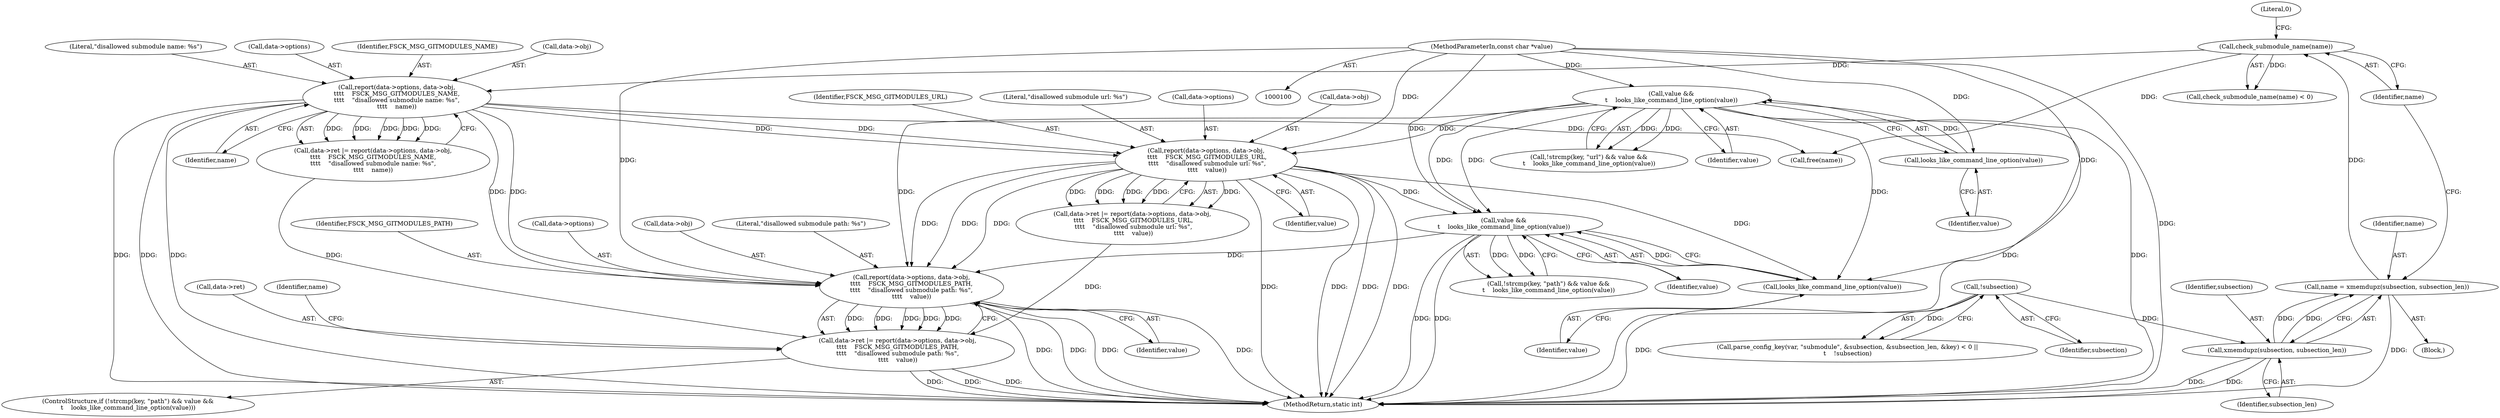 digraph "0_git_1a7fd1fb2998002da6e9ff2ee46e1bdd25ee8404@pointer" {
"1000192" [label="(Call,report(data->options, data->obj,\n\t\t\t\t    FSCK_MSG_GITMODULES_PATH,\n\t\t\t\t    \"disallowed submodule path: %s\",\n\t\t\t\t    value))"];
"1000168" [label="(Call,report(data->options, data->obj,\n \t\t\t\t    FSCK_MSG_GITMODULES_URL,\n \t\t\t\t    \"disallowed submodule url: %s\",\n \t\t\t\t    value))"];
"1000144" [label="(Call,report(data->options, data->obj,\n\t\t\t\t    FSCK_MSG_GITMODULES_NAME,\n\t\t\t\t    \"disallowed submodule name: %s\",\n\t\t\t\t    name))"];
"1000137" [label="(Call,check_submodule_name(name))"];
"1000130" [label="(Call,name = xmemdupz(subsection, subsection_len))"];
"1000132" [label="(Call,xmemdupz(subsection, subsection_len))"];
"1000126" [label="(Call,!subsection)"];
"1000160" [label="(Call,value &&\n\t    looks_like_command_line_option(value))"];
"1000162" [label="(Call,looks_like_command_line_option(value))"];
"1000102" [label="(MethodParameterIn,const char *value)"];
"1000184" [label="(Call,value &&\n\t    looks_like_command_line_option(value))"];
"1000186" [label="(Call,looks_like_command_line_option(value))"];
"1000188" [label="(Call,data->ret |= report(data->options, data->obj,\n\t\t\t\t    FSCK_MSG_GITMODULES_PATH,\n\t\t\t\t    \"disallowed submodule path: %s\",\n\t\t\t\t    value))"];
"1000168" [label="(Call,report(data->options, data->obj,\n \t\t\t\t    FSCK_MSG_GITMODULES_URL,\n \t\t\t\t    \"disallowed submodule url: %s\",\n \t\t\t\t    value))"];
"1000201" [label="(Identifier,value)"];
"1000189" [label="(Call,data->ret)"];
"1000148" [label="(Call,data->obj)"];
"1000138" [label="(Identifier,name)"];
"1000185" [label="(Identifier,value)"];
"1000193" [label="(Call,data->options)"];
"1000175" [label="(Identifier,FSCK_MSG_GITMODULES_URL)"];
"1000176" [label="(Literal,\"disallowed submodule url: %s\")"];
"1000163" [label="(Identifier,value)"];
"1000203" [label="(Identifier,name)"];
"1000196" [label="(Call,data->obj)"];
"1000155" [label="(Call,!strcmp(key, \"url\") && value &&\n\t    looks_like_command_line_option(value))"];
"1000169" [label="(Call,data->options)"];
"1000179" [label="(Call,!strcmp(key, \"path\") && value &&\n\t    looks_like_command_line_option(value))"];
"1000139" [label="(Literal,0)"];
"1000206" [label="(MethodReturn,static int)"];
"1000152" [label="(Literal,\"disallowed submodule name: %s\")"];
"1000192" [label="(Call,report(data->options, data->obj,\n\t\t\t\t    FSCK_MSG_GITMODULES_PATH,\n\t\t\t\t    \"disallowed submodule path: %s\",\n\t\t\t\t    value))"];
"1000140" [label="(Call,data->ret |= report(data->options, data->obj,\n\t\t\t\t    FSCK_MSG_GITMODULES_NAME,\n\t\t\t\t    \"disallowed submodule name: %s\",\n\t\t\t\t    name))"];
"1000202" [label="(Call,free(name))"];
"1000162" [label="(Call,looks_like_command_line_option(value))"];
"1000145" [label="(Call,data->options)"];
"1000200" [label="(Literal,\"disallowed submodule path: %s\")"];
"1000187" [label="(Identifier,value)"];
"1000178" [label="(ControlStructure,if (!strcmp(key, \"path\") && value &&\n\t    looks_like_command_line_option(value)))"];
"1000161" [label="(Identifier,value)"];
"1000151" [label="(Identifier,FSCK_MSG_GITMODULES_NAME)"];
"1000186" [label="(Call,looks_like_command_line_option(value))"];
"1000177" [label="(Identifier,value)"];
"1000104" [label="(Block,)"];
"1000131" [label="(Identifier,name)"];
"1000144" [label="(Call,report(data->options, data->obj,\n\t\t\t\t    FSCK_MSG_GITMODULES_NAME,\n\t\t\t\t    \"disallowed submodule name: %s\",\n\t\t\t\t    name))"];
"1000153" [label="(Identifier,name)"];
"1000160" [label="(Call,value &&\n\t    looks_like_command_line_option(value))"];
"1000164" [label="(Call,data->ret |= report(data->options, data->obj,\n \t\t\t\t    FSCK_MSG_GITMODULES_URL,\n \t\t\t\t    \"disallowed submodule url: %s\",\n \t\t\t\t    value))"];
"1000137" [label="(Call,check_submodule_name(name))"];
"1000132" [label="(Call,xmemdupz(subsection, subsection_len))"];
"1000127" [label="(Identifier,subsection)"];
"1000199" [label="(Identifier,FSCK_MSG_GITMODULES_PATH)"];
"1000114" [label="(Call,parse_config_key(var, \"submodule\", &subsection, &subsection_len, &key) < 0 ||\n\t    !subsection)"];
"1000184" [label="(Call,value &&\n\t    looks_like_command_line_option(value))"];
"1000133" [label="(Identifier,subsection)"];
"1000136" [label="(Call,check_submodule_name(name) < 0)"];
"1000130" [label="(Call,name = xmemdupz(subsection, subsection_len))"];
"1000126" [label="(Call,!subsection)"];
"1000134" [label="(Identifier,subsection_len)"];
"1000102" [label="(MethodParameterIn,const char *value)"];
"1000188" [label="(Call,data->ret |= report(data->options, data->obj,\n\t\t\t\t    FSCK_MSG_GITMODULES_PATH,\n\t\t\t\t    \"disallowed submodule path: %s\",\n\t\t\t\t    value))"];
"1000172" [label="(Call,data->obj)"];
"1000192" -> "1000188"  [label="AST: "];
"1000192" -> "1000201"  [label="CFG: "];
"1000193" -> "1000192"  [label="AST: "];
"1000196" -> "1000192"  [label="AST: "];
"1000199" -> "1000192"  [label="AST: "];
"1000200" -> "1000192"  [label="AST: "];
"1000201" -> "1000192"  [label="AST: "];
"1000188" -> "1000192"  [label="CFG: "];
"1000192" -> "1000206"  [label="DDG: "];
"1000192" -> "1000206"  [label="DDG: "];
"1000192" -> "1000206"  [label="DDG: "];
"1000192" -> "1000206"  [label="DDG: "];
"1000192" -> "1000188"  [label="DDG: "];
"1000192" -> "1000188"  [label="DDG: "];
"1000192" -> "1000188"  [label="DDG: "];
"1000192" -> "1000188"  [label="DDG: "];
"1000192" -> "1000188"  [label="DDG: "];
"1000168" -> "1000192"  [label="DDG: "];
"1000168" -> "1000192"  [label="DDG: "];
"1000168" -> "1000192"  [label="DDG: "];
"1000144" -> "1000192"  [label="DDG: "];
"1000144" -> "1000192"  [label="DDG: "];
"1000184" -> "1000192"  [label="DDG: "];
"1000160" -> "1000192"  [label="DDG: "];
"1000102" -> "1000192"  [label="DDG: "];
"1000168" -> "1000164"  [label="AST: "];
"1000168" -> "1000177"  [label="CFG: "];
"1000169" -> "1000168"  [label="AST: "];
"1000172" -> "1000168"  [label="AST: "];
"1000175" -> "1000168"  [label="AST: "];
"1000176" -> "1000168"  [label="AST: "];
"1000177" -> "1000168"  [label="AST: "];
"1000164" -> "1000168"  [label="CFG: "];
"1000168" -> "1000206"  [label="DDG: "];
"1000168" -> "1000206"  [label="DDG: "];
"1000168" -> "1000206"  [label="DDG: "];
"1000168" -> "1000206"  [label="DDG: "];
"1000168" -> "1000164"  [label="DDG: "];
"1000168" -> "1000164"  [label="DDG: "];
"1000168" -> "1000164"  [label="DDG: "];
"1000168" -> "1000164"  [label="DDG: "];
"1000168" -> "1000164"  [label="DDG: "];
"1000144" -> "1000168"  [label="DDG: "];
"1000144" -> "1000168"  [label="DDG: "];
"1000160" -> "1000168"  [label="DDG: "];
"1000102" -> "1000168"  [label="DDG: "];
"1000168" -> "1000184"  [label="DDG: "];
"1000168" -> "1000186"  [label="DDG: "];
"1000144" -> "1000140"  [label="AST: "];
"1000144" -> "1000153"  [label="CFG: "];
"1000145" -> "1000144"  [label="AST: "];
"1000148" -> "1000144"  [label="AST: "];
"1000151" -> "1000144"  [label="AST: "];
"1000152" -> "1000144"  [label="AST: "];
"1000153" -> "1000144"  [label="AST: "];
"1000140" -> "1000144"  [label="CFG: "];
"1000144" -> "1000206"  [label="DDG: "];
"1000144" -> "1000206"  [label="DDG: "];
"1000144" -> "1000206"  [label="DDG: "];
"1000144" -> "1000140"  [label="DDG: "];
"1000144" -> "1000140"  [label="DDG: "];
"1000144" -> "1000140"  [label="DDG: "];
"1000144" -> "1000140"  [label="DDG: "];
"1000144" -> "1000140"  [label="DDG: "];
"1000137" -> "1000144"  [label="DDG: "];
"1000144" -> "1000202"  [label="DDG: "];
"1000137" -> "1000136"  [label="AST: "];
"1000137" -> "1000138"  [label="CFG: "];
"1000138" -> "1000137"  [label="AST: "];
"1000139" -> "1000137"  [label="CFG: "];
"1000137" -> "1000136"  [label="DDG: "];
"1000130" -> "1000137"  [label="DDG: "];
"1000137" -> "1000202"  [label="DDG: "];
"1000130" -> "1000104"  [label="AST: "];
"1000130" -> "1000132"  [label="CFG: "];
"1000131" -> "1000130"  [label="AST: "];
"1000132" -> "1000130"  [label="AST: "];
"1000138" -> "1000130"  [label="CFG: "];
"1000130" -> "1000206"  [label="DDG: "];
"1000132" -> "1000130"  [label="DDG: "];
"1000132" -> "1000130"  [label="DDG: "];
"1000132" -> "1000134"  [label="CFG: "];
"1000133" -> "1000132"  [label="AST: "];
"1000134" -> "1000132"  [label="AST: "];
"1000132" -> "1000206"  [label="DDG: "];
"1000132" -> "1000206"  [label="DDG: "];
"1000126" -> "1000132"  [label="DDG: "];
"1000126" -> "1000114"  [label="AST: "];
"1000126" -> "1000127"  [label="CFG: "];
"1000127" -> "1000126"  [label="AST: "];
"1000114" -> "1000126"  [label="CFG: "];
"1000126" -> "1000206"  [label="DDG: "];
"1000126" -> "1000114"  [label="DDG: "];
"1000160" -> "1000155"  [label="AST: "];
"1000160" -> "1000161"  [label="CFG: "];
"1000160" -> "1000162"  [label="CFG: "];
"1000161" -> "1000160"  [label="AST: "];
"1000162" -> "1000160"  [label="AST: "];
"1000155" -> "1000160"  [label="CFG: "];
"1000160" -> "1000206"  [label="DDG: "];
"1000160" -> "1000206"  [label="DDG: "];
"1000160" -> "1000155"  [label="DDG: "];
"1000160" -> "1000155"  [label="DDG: "];
"1000162" -> "1000160"  [label="DDG: "];
"1000102" -> "1000160"  [label="DDG: "];
"1000160" -> "1000184"  [label="DDG: "];
"1000160" -> "1000184"  [label="DDG: "];
"1000160" -> "1000186"  [label="DDG: "];
"1000162" -> "1000163"  [label="CFG: "];
"1000163" -> "1000162"  [label="AST: "];
"1000102" -> "1000162"  [label="DDG: "];
"1000102" -> "1000100"  [label="AST: "];
"1000102" -> "1000206"  [label="DDG: "];
"1000102" -> "1000184"  [label="DDG: "];
"1000102" -> "1000186"  [label="DDG: "];
"1000184" -> "1000179"  [label="AST: "];
"1000184" -> "1000185"  [label="CFG: "];
"1000184" -> "1000186"  [label="CFG: "];
"1000185" -> "1000184"  [label="AST: "];
"1000186" -> "1000184"  [label="AST: "];
"1000179" -> "1000184"  [label="CFG: "];
"1000184" -> "1000206"  [label="DDG: "];
"1000184" -> "1000206"  [label="DDG: "];
"1000184" -> "1000179"  [label="DDG: "];
"1000184" -> "1000179"  [label="DDG: "];
"1000186" -> "1000184"  [label="DDG: "];
"1000186" -> "1000187"  [label="CFG: "];
"1000187" -> "1000186"  [label="AST: "];
"1000188" -> "1000178"  [label="AST: "];
"1000189" -> "1000188"  [label="AST: "];
"1000203" -> "1000188"  [label="CFG: "];
"1000188" -> "1000206"  [label="DDG: "];
"1000188" -> "1000206"  [label="DDG: "];
"1000188" -> "1000206"  [label="DDG: "];
"1000140" -> "1000188"  [label="DDG: "];
"1000164" -> "1000188"  [label="DDG: "];
}
